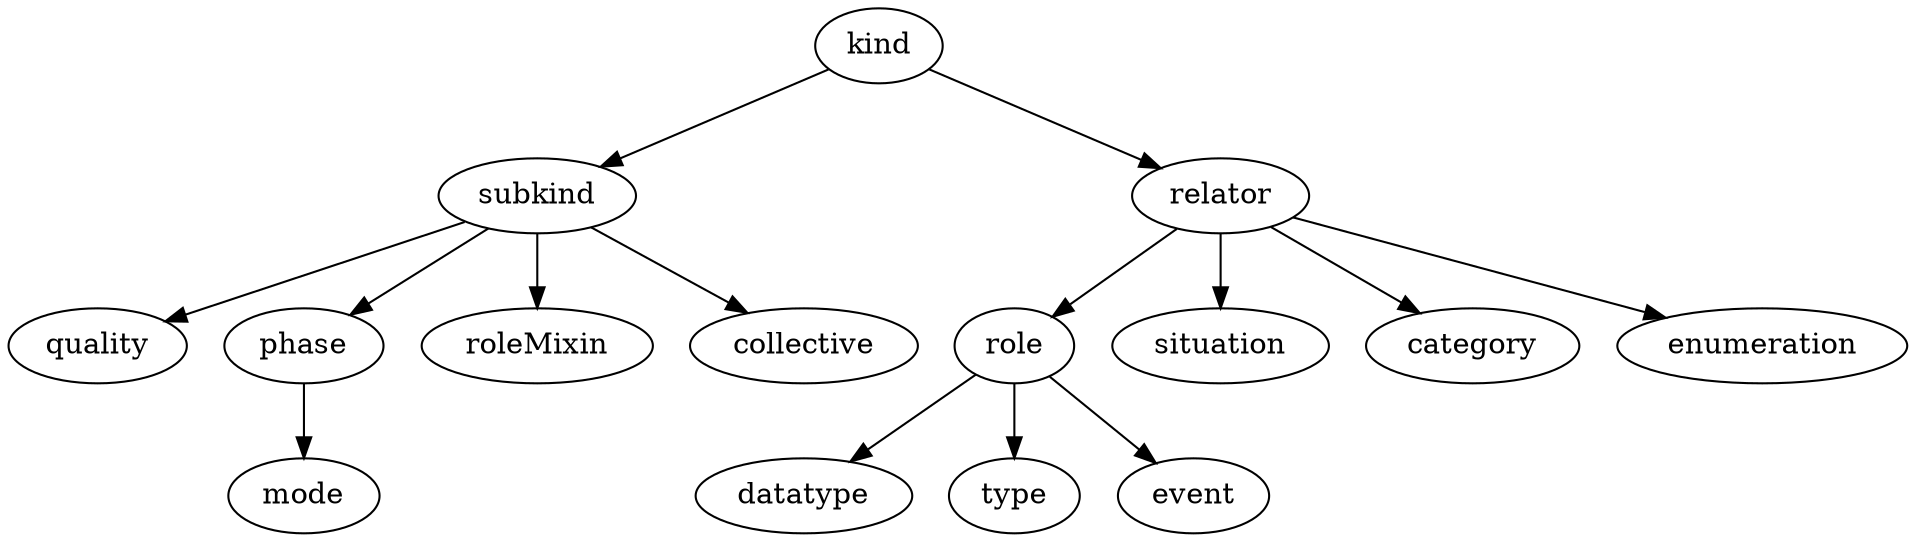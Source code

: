 strict digraph  {
kind;
subkind;
relator;
quality;
phase;
roleMixin;
collective;
role;
situation;
category;
enumeration;
datatype;
type;
event;
mode;
kind -> subkind;
kind -> relator;
subkind -> quality;
subkind -> phase;
subkind -> roleMixin;
subkind -> collective;
relator -> role;
relator -> situation;
relator -> category;
relator -> enumeration;
phase -> mode;
role -> datatype;
role -> type;
role -> event;
}
